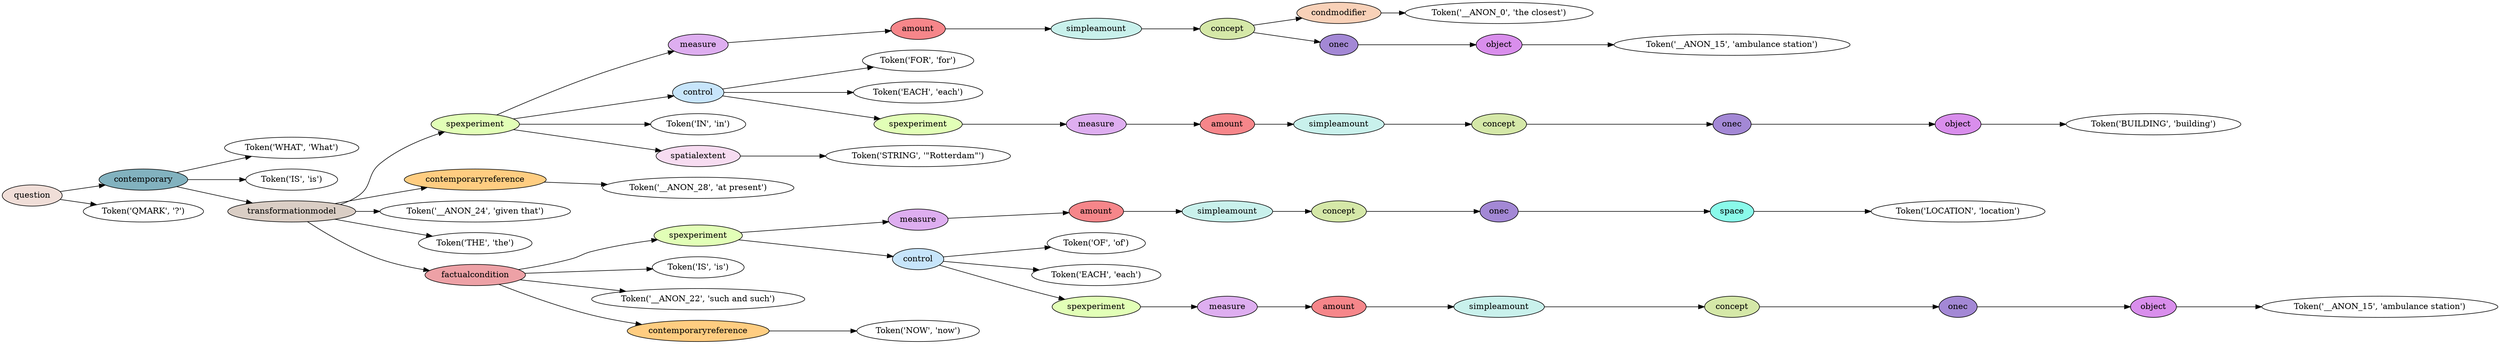 digraph G {
rankdir=LR;
0 [label="Token('WHAT', 'What')"];
1 [label="Token('IS', 'is')"];
2 [label="Token('__ANON_0', 'the closest')"];
3 [fillcolor="#f8d1b8", label=condmodifier, style=filled];
3 -> 2;
4 [label="Token('__ANON_15', 'ambulance station')"];
5 [fillcolor="#d98eec", label=object, style=filled];
5 -> 4;
6 [fillcolor="#a388d5", label=onec, style=filled];
6 -> 5;
7 [fillcolor="#d5e8a8", label=concept, style=filled];
7 -> 3;
7 -> 6;
8 [fillcolor="#c9f1ec", label=simpleamount, style=filled];
8 -> 7;
9 [fillcolor="#f6868a", label=amount, style=filled];
9 -> 8;
10 [fillcolor="#deaef0", label=measure, style=filled];
10 -> 9;
11 [label="Token('FOR', 'for')"];
12 [label="Token('EACH', 'each')"];
13 [label="Token('BUILDING', 'building')"];
14 [fillcolor="#d98eec", label=object, style=filled];
14 -> 13;
15 [fillcolor="#a388d5", label=onec, style=filled];
15 -> 14;
16 [fillcolor="#d5e8a8", label=concept, style=filled];
16 -> 15;
17 [fillcolor="#c9f1ec", label=simpleamount, style=filled];
17 -> 16;
18 [fillcolor="#f6868a", label=amount, style=filled];
18 -> 17;
19 [fillcolor="#deaef0", label=measure, style=filled];
19 -> 18;
20 [fillcolor="#e2ffb7", label=spexperiment, style=filled];
20 -> 19;
21 [fillcolor="#c7e5fb", label=control, style=filled];
21 -> 11;
21 -> 12;
21 -> 20;
22 [label="Token('IN', 'in')"];
23 [label="Token('STRING', '\"Rotterdam\"')"];
24 [fillcolor="#f7dcf1", label=spatialextent, style=filled];
24 -> 23;
25 [fillcolor="#e2ffb7", label=spexperiment, style=filled];
25 -> 10;
25 -> 21;
25 -> 22;
25 -> 24;
26 [label="Token('__ANON_28', 'at present')"];
27 [fillcolor="#ffcd81", label=contemporaryreference, style=filled];
27 -> 26;
28 [label="Token('__ANON_24', 'given that')"];
29 [label="Token('THE', 'the')"];
30 [label="Token('LOCATION', 'location')"];
31 [fillcolor="#8afaea", label=space, style=filled];
31 -> 30;
32 [fillcolor="#a388d5", label=onec, style=filled];
32 -> 31;
33 [fillcolor="#d5e8a8", label=concept, style=filled];
33 -> 32;
34 [fillcolor="#c9f1ec", label=simpleamount, style=filled];
34 -> 33;
35 [fillcolor="#f6868a", label=amount, style=filled];
35 -> 34;
36 [fillcolor="#deaef0", label=measure, style=filled];
36 -> 35;
37 [label="Token('OF', 'of')"];
38 [label="Token('EACH', 'each')"];
39 [label="Token('__ANON_15', 'ambulance station')"];
40 [fillcolor="#d98eec", label=object, style=filled];
40 -> 39;
41 [fillcolor="#a388d5", label=onec, style=filled];
41 -> 40;
42 [fillcolor="#d5e8a8", label=concept, style=filled];
42 -> 41;
43 [fillcolor="#c9f1ec", label=simpleamount, style=filled];
43 -> 42;
44 [fillcolor="#f6868a", label=amount, style=filled];
44 -> 43;
45 [fillcolor="#deaef0", label=measure, style=filled];
45 -> 44;
46 [fillcolor="#e2ffb7", label=spexperiment, style=filled];
46 -> 45;
47 [fillcolor="#c7e5fb", label=control, style=filled];
47 -> 37;
47 -> 38;
47 -> 46;
48 [fillcolor="#e2ffb7", label=spexperiment, style=filled];
48 -> 36;
48 -> 47;
49 [label="Token('IS', 'is')"];
50 [label="Token('__ANON_22', 'such and such')"];
51 [label="Token('NOW', 'now')"];
52 [fillcolor="#ffcd81", label=contemporaryreference, style=filled];
52 -> 51;
53 [fillcolor="#eda1a6", label=factualcondition, style=filled];
53 -> 48;
53 -> 49;
53 -> 50;
53 -> 52;
54 [fillcolor="#dacec5", label=transformationmodel, style=filled];
54 -> 25;
54 -> 27;
54 -> 28;
54 -> 29;
54 -> 53;
55 [fillcolor="#82b2bf", label=contemporary, style=filled];
55 -> 0;
55 -> 1;
55 -> 54;
56 [label="Token('QMARK', '?')"];
57 [fillcolor="#f0ded8", label=question, style=filled];
57 -> 55;
57 -> 56;
}
